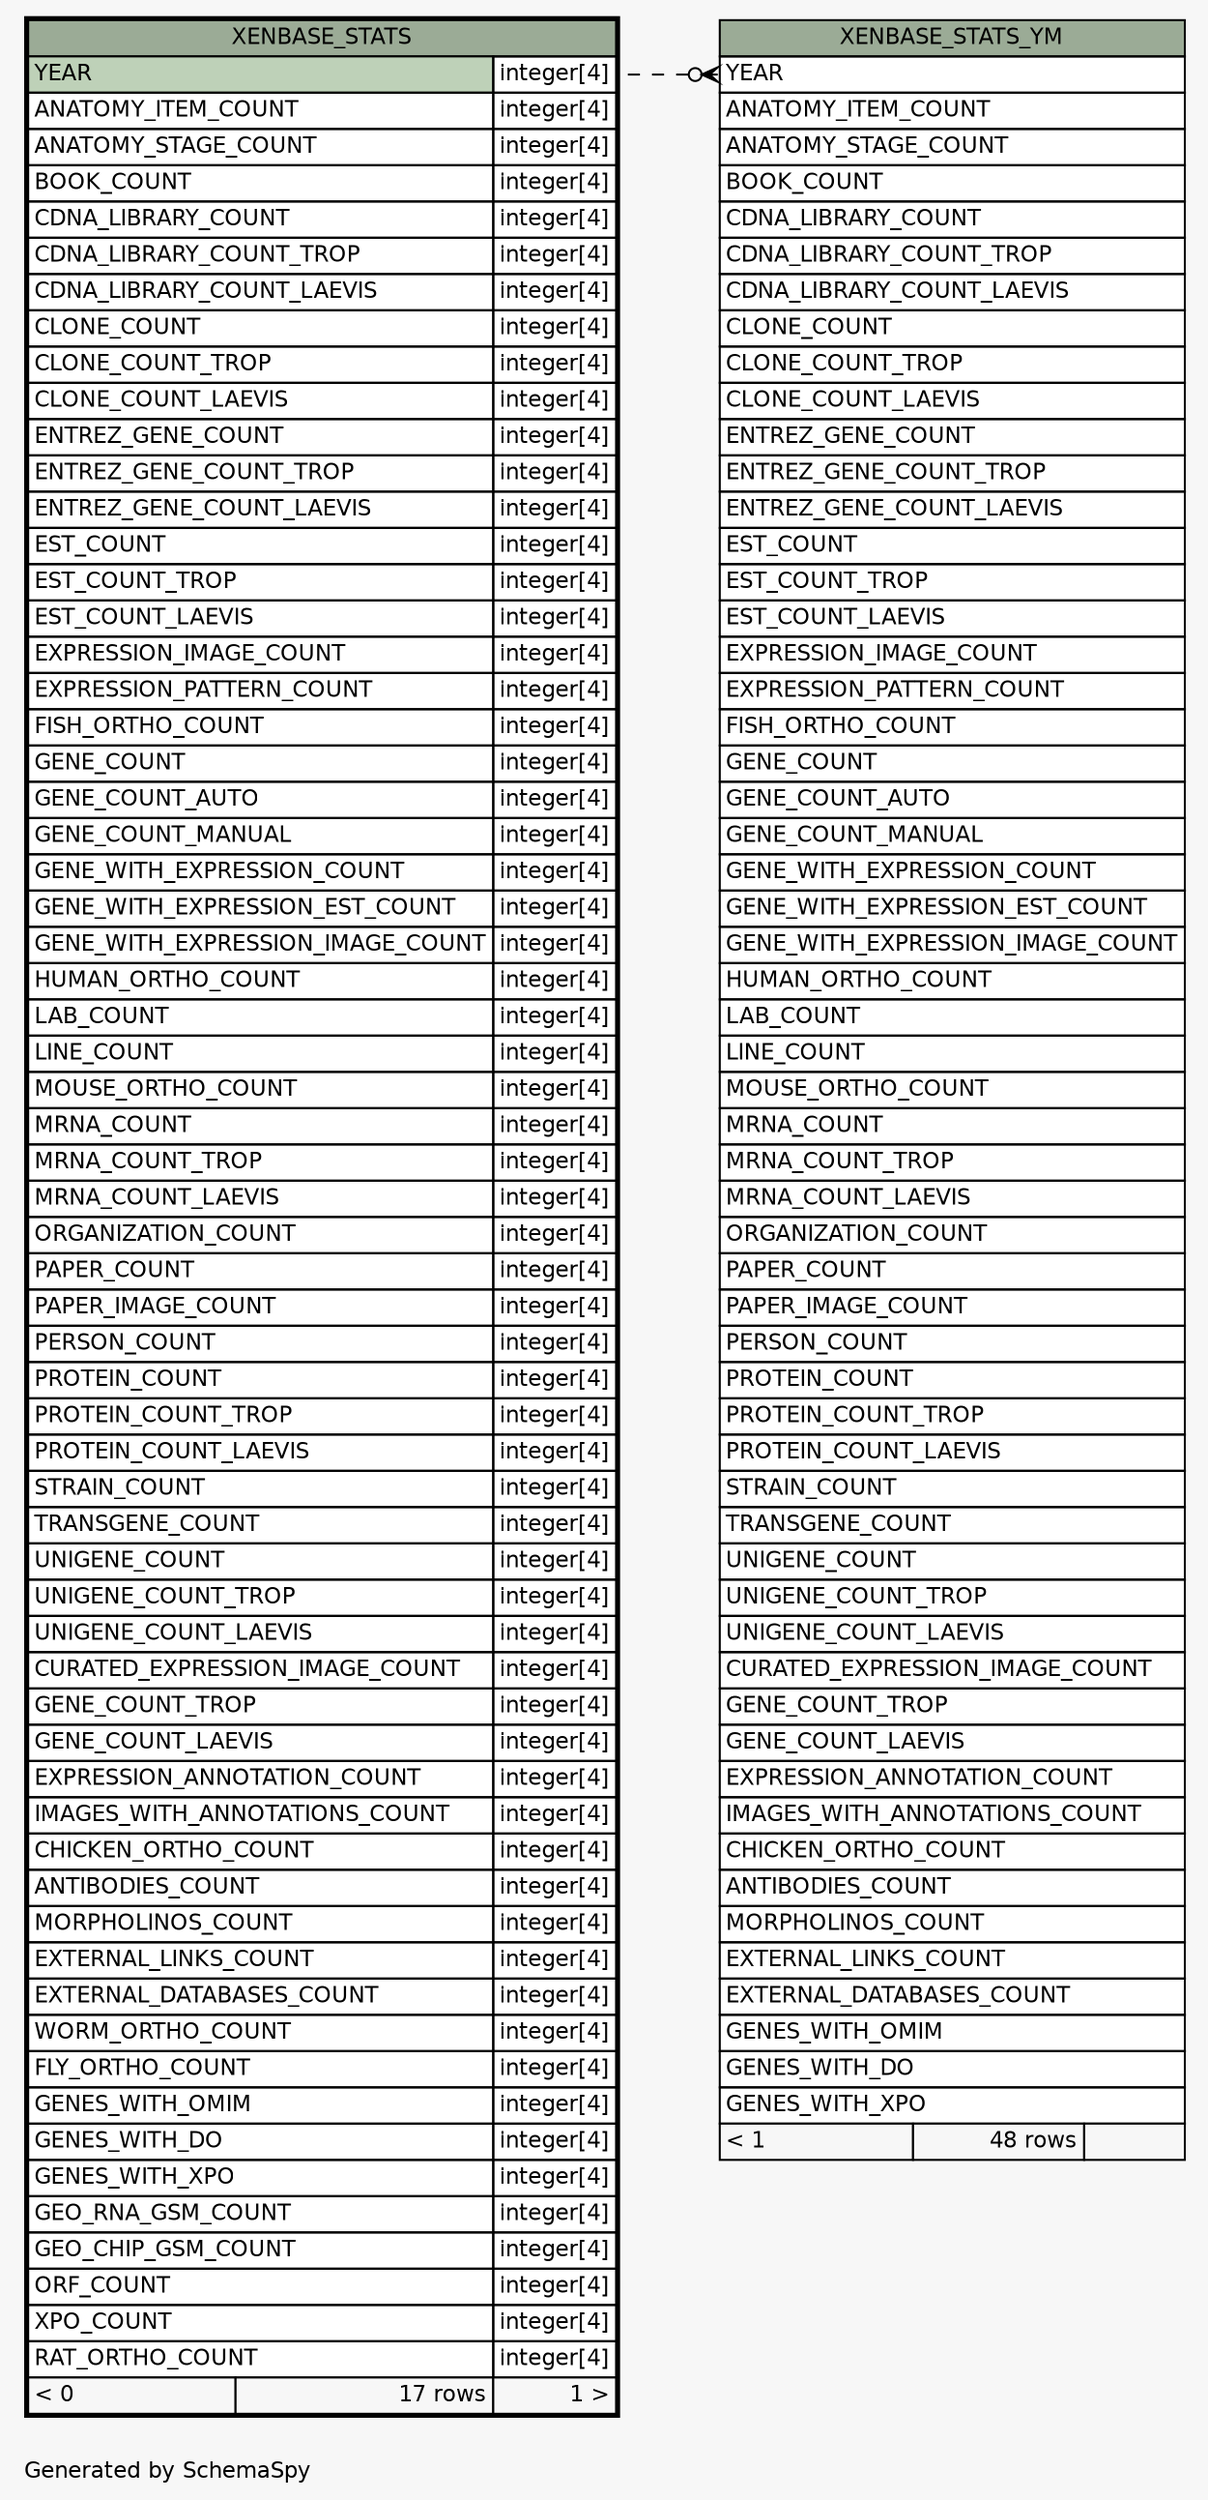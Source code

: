 // dot 2.38.0 on Windows 10 10.0
// SchemaSpy rev Unknown
digraph "impliedTwoDegreesRelationshipsDiagram" {
  graph [
    rankdir="RL"
    bgcolor="#f7f7f7"
    label="\nGenerated by SchemaSpy"
    labeljust="l"
    nodesep="0.18"
    ranksep="0.46"
    fontname="Helvetica"
    fontsize="11"
  ];
  node [
    fontname="Helvetica"
    fontsize="11"
    shape="plaintext"
  ];
  edge [
    arrowsize="0.8"
  ];
  "XENBASE_STATS_YM":"YEAR":w -> "XENBASE_STATS":"YEAR.type":e [arrowhead=none dir=back arrowtail=crowodot style=dashed];
  "XENBASE_STATS" [
    label=<
    <TABLE BORDER="2" CELLBORDER="1" CELLSPACING="0" BGCOLOR="#ffffff">
      <TR><TD COLSPAN="3" BGCOLOR="#9bab96" ALIGN="CENTER">XENBASE_STATS</TD></TR>
      <TR><TD PORT="YEAR" COLSPAN="2" BGCOLOR="#bed1b8" ALIGN="LEFT">YEAR</TD><TD PORT="YEAR.type" ALIGN="LEFT">integer[4]</TD></TR>
      <TR><TD PORT="ANATOMY_ITEM_COUNT" COLSPAN="2" ALIGN="LEFT">ANATOMY_ITEM_COUNT</TD><TD PORT="ANATOMY_ITEM_COUNT.type" ALIGN="LEFT">integer[4]</TD></TR>
      <TR><TD PORT="ANATOMY_STAGE_COUNT" COLSPAN="2" ALIGN="LEFT">ANATOMY_STAGE_COUNT</TD><TD PORT="ANATOMY_STAGE_COUNT.type" ALIGN="LEFT">integer[4]</TD></TR>
      <TR><TD PORT="BOOK_COUNT" COLSPAN="2" ALIGN="LEFT">BOOK_COUNT</TD><TD PORT="BOOK_COUNT.type" ALIGN="LEFT">integer[4]</TD></TR>
      <TR><TD PORT="CDNA_LIBRARY_COUNT" COLSPAN="2" ALIGN="LEFT">CDNA_LIBRARY_COUNT</TD><TD PORT="CDNA_LIBRARY_COUNT.type" ALIGN="LEFT">integer[4]</TD></TR>
      <TR><TD PORT="CDNA_LIBRARY_COUNT_TROP" COLSPAN="2" ALIGN="LEFT">CDNA_LIBRARY_COUNT_TROP</TD><TD PORT="CDNA_LIBRARY_COUNT_TROP.type" ALIGN="LEFT">integer[4]</TD></TR>
      <TR><TD PORT="CDNA_LIBRARY_COUNT_LAEVIS" COLSPAN="2" ALIGN="LEFT">CDNA_LIBRARY_COUNT_LAEVIS</TD><TD PORT="CDNA_LIBRARY_COUNT_LAEVIS.type" ALIGN="LEFT">integer[4]</TD></TR>
      <TR><TD PORT="CLONE_COUNT" COLSPAN="2" ALIGN="LEFT">CLONE_COUNT</TD><TD PORT="CLONE_COUNT.type" ALIGN="LEFT">integer[4]</TD></TR>
      <TR><TD PORT="CLONE_COUNT_TROP" COLSPAN="2" ALIGN="LEFT">CLONE_COUNT_TROP</TD><TD PORT="CLONE_COUNT_TROP.type" ALIGN="LEFT">integer[4]</TD></TR>
      <TR><TD PORT="CLONE_COUNT_LAEVIS" COLSPAN="2" ALIGN="LEFT">CLONE_COUNT_LAEVIS</TD><TD PORT="CLONE_COUNT_LAEVIS.type" ALIGN="LEFT">integer[4]</TD></TR>
      <TR><TD PORT="ENTREZ_GENE_COUNT" COLSPAN="2" ALIGN="LEFT">ENTREZ_GENE_COUNT</TD><TD PORT="ENTREZ_GENE_COUNT.type" ALIGN="LEFT">integer[4]</TD></TR>
      <TR><TD PORT="ENTREZ_GENE_COUNT_TROP" COLSPAN="2" ALIGN="LEFT">ENTREZ_GENE_COUNT_TROP</TD><TD PORT="ENTREZ_GENE_COUNT_TROP.type" ALIGN="LEFT">integer[4]</TD></TR>
      <TR><TD PORT="ENTREZ_GENE_COUNT_LAEVIS" COLSPAN="2" ALIGN="LEFT">ENTREZ_GENE_COUNT_LAEVIS</TD><TD PORT="ENTREZ_GENE_COUNT_LAEVIS.type" ALIGN="LEFT">integer[4]</TD></TR>
      <TR><TD PORT="EST_COUNT" COLSPAN="2" ALIGN="LEFT">EST_COUNT</TD><TD PORT="EST_COUNT.type" ALIGN="LEFT">integer[4]</TD></TR>
      <TR><TD PORT="EST_COUNT_TROP" COLSPAN="2" ALIGN="LEFT">EST_COUNT_TROP</TD><TD PORT="EST_COUNT_TROP.type" ALIGN="LEFT">integer[4]</TD></TR>
      <TR><TD PORT="EST_COUNT_LAEVIS" COLSPAN="2" ALIGN="LEFT">EST_COUNT_LAEVIS</TD><TD PORT="EST_COUNT_LAEVIS.type" ALIGN="LEFT">integer[4]</TD></TR>
      <TR><TD PORT="EXPRESSION_IMAGE_COUNT" COLSPAN="2" ALIGN="LEFT">EXPRESSION_IMAGE_COUNT</TD><TD PORT="EXPRESSION_IMAGE_COUNT.type" ALIGN="LEFT">integer[4]</TD></TR>
      <TR><TD PORT="EXPRESSION_PATTERN_COUNT" COLSPAN="2" ALIGN="LEFT">EXPRESSION_PATTERN_COUNT</TD><TD PORT="EXPRESSION_PATTERN_COUNT.type" ALIGN="LEFT">integer[4]</TD></TR>
      <TR><TD PORT="FISH_ORTHO_COUNT" COLSPAN="2" ALIGN="LEFT">FISH_ORTHO_COUNT</TD><TD PORT="FISH_ORTHO_COUNT.type" ALIGN="LEFT">integer[4]</TD></TR>
      <TR><TD PORT="GENE_COUNT" COLSPAN="2" ALIGN="LEFT">GENE_COUNT</TD><TD PORT="GENE_COUNT.type" ALIGN="LEFT">integer[4]</TD></TR>
      <TR><TD PORT="GENE_COUNT_AUTO" COLSPAN="2" ALIGN="LEFT">GENE_COUNT_AUTO</TD><TD PORT="GENE_COUNT_AUTO.type" ALIGN="LEFT">integer[4]</TD></TR>
      <TR><TD PORT="GENE_COUNT_MANUAL" COLSPAN="2" ALIGN="LEFT">GENE_COUNT_MANUAL</TD><TD PORT="GENE_COUNT_MANUAL.type" ALIGN="LEFT">integer[4]</TD></TR>
      <TR><TD PORT="GENE_WITH_EXPRESSION_COUNT" COLSPAN="2" ALIGN="LEFT">GENE_WITH_EXPRESSION_COUNT</TD><TD PORT="GENE_WITH_EXPRESSION_COUNT.type" ALIGN="LEFT">integer[4]</TD></TR>
      <TR><TD PORT="GENE_WITH_EXPRESSION_EST_COUNT" COLSPAN="2" ALIGN="LEFT">GENE_WITH_EXPRESSION_EST_COUNT</TD><TD PORT="GENE_WITH_EXPRESSION_EST_COUNT.type" ALIGN="LEFT">integer[4]</TD></TR>
      <TR><TD PORT="GENE_WITH_EXPRESSION_IMAGE_COUNT" COLSPAN="2" ALIGN="LEFT">GENE_WITH_EXPRESSION_IMAGE_COUNT</TD><TD PORT="GENE_WITH_EXPRESSION_IMAGE_COUNT.type" ALIGN="LEFT">integer[4]</TD></TR>
      <TR><TD PORT="HUMAN_ORTHO_COUNT" COLSPAN="2" ALIGN="LEFT">HUMAN_ORTHO_COUNT</TD><TD PORT="HUMAN_ORTHO_COUNT.type" ALIGN="LEFT">integer[4]</TD></TR>
      <TR><TD PORT="LAB_COUNT" COLSPAN="2" ALIGN="LEFT">LAB_COUNT</TD><TD PORT="LAB_COUNT.type" ALIGN="LEFT">integer[4]</TD></TR>
      <TR><TD PORT="LINE_COUNT" COLSPAN="2" ALIGN="LEFT">LINE_COUNT</TD><TD PORT="LINE_COUNT.type" ALIGN="LEFT">integer[4]</TD></TR>
      <TR><TD PORT="MOUSE_ORTHO_COUNT" COLSPAN="2" ALIGN="LEFT">MOUSE_ORTHO_COUNT</TD><TD PORT="MOUSE_ORTHO_COUNT.type" ALIGN="LEFT">integer[4]</TD></TR>
      <TR><TD PORT="MRNA_COUNT" COLSPAN="2" ALIGN="LEFT">MRNA_COUNT</TD><TD PORT="MRNA_COUNT.type" ALIGN="LEFT">integer[4]</TD></TR>
      <TR><TD PORT="MRNA_COUNT_TROP" COLSPAN="2" ALIGN="LEFT">MRNA_COUNT_TROP</TD><TD PORT="MRNA_COUNT_TROP.type" ALIGN="LEFT">integer[4]</TD></TR>
      <TR><TD PORT="MRNA_COUNT_LAEVIS" COLSPAN="2" ALIGN="LEFT">MRNA_COUNT_LAEVIS</TD><TD PORT="MRNA_COUNT_LAEVIS.type" ALIGN="LEFT">integer[4]</TD></TR>
      <TR><TD PORT="ORGANIZATION_COUNT" COLSPAN="2" ALIGN="LEFT">ORGANIZATION_COUNT</TD><TD PORT="ORGANIZATION_COUNT.type" ALIGN="LEFT">integer[4]</TD></TR>
      <TR><TD PORT="PAPER_COUNT" COLSPAN="2" ALIGN="LEFT">PAPER_COUNT</TD><TD PORT="PAPER_COUNT.type" ALIGN="LEFT">integer[4]</TD></TR>
      <TR><TD PORT="PAPER_IMAGE_COUNT" COLSPAN="2" ALIGN="LEFT">PAPER_IMAGE_COUNT</TD><TD PORT="PAPER_IMAGE_COUNT.type" ALIGN="LEFT">integer[4]</TD></TR>
      <TR><TD PORT="PERSON_COUNT" COLSPAN="2" ALIGN="LEFT">PERSON_COUNT</TD><TD PORT="PERSON_COUNT.type" ALIGN="LEFT">integer[4]</TD></TR>
      <TR><TD PORT="PROTEIN_COUNT" COLSPAN="2" ALIGN="LEFT">PROTEIN_COUNT</TD><TD PORT="PROTEIN_COUNT.type" ALIGN="LEFT">integer[4]</TD></TR>
      <TR><TD PORT="PROTEIN_COUNT_TROP" COLSPAN="2" ALIGN="LEFT">PROTEIN_COUNT_TROP</TD><TD PORT="PROTEIN_COUNT_TROP.type" ALIGN="LEFT">integer[4]</TD></TR>
      <TR><TD PORT="PROTEIN_COUNT_LAEVIS" COLSPAN="2" ALIGN="LEFT">PROTEIN_COUNT_LAEVIS</TD><TD PORT="PROTEIN_COUNT_LAEVIS.type" ALIGN="LEFT">integer[4]</TD></TR>
      <TR><TD PORT="STRAIN_COUNT" COLSPAN="2" ALIGN="LEFT">STRAIN_COUNT</TD><TD PORT="STRAIN_COUNT.type" ALIGN="LEFT">integer[4]</TD></TR>
      <TR><TD PORT="TRANSGENE_COUNT" COLSPAN="2" ALIGN="LEFT">TRANSGENE_COUNT</TD><TD PORT="TRANSGENE_COUNT.type" ALIGN="LEFT">integer[4]</TD></TR>
      <TR><TD PORT="UNIGENE_COUNT" COLSPAN="2" ALIGN="LEFT">UNIGENE_COUNT</TD><TD PORT="UNIGENE_COUNT.type" ALIGN="LEFT">integer[4]</TD></TR>
      <TR><TD PORT="UNIGENE_COUNT_TROP" COLSPAN="2" ALIGN="LEFT">UNIGENE_COUNT_TROP</TD><TD PORT="UNIGENE_COUNT_TROP.type" ALIGN="LEFT">integer[4]</TD></TR>
      <TR><TD PORT="UNIGENE_COUNT_LAEVIS" COLSPAN="2" ALIGN="LEFT">UNIGENE_COUNT_LAEVIS</TD><TD PORT="UNIGENE_COUNT_LAEVIS.type" ALIGN="LEFT">integer[4]</TD></TR>
      <TR><TD PORT="CURATED_EXPRESSION_IMAGE_COUNT" COLSPAN="2" ALIGN="LEFT">CURATED_EXPRESSION_IMAGE_COUNT</TD><TD PORT="CURATED_EXPRESSION_IMAGE_COUNT.type" ALIGN="LEFT">integer[4]</TD></TR>
      <TR><TD PORT="GENE_COUNT_TROP" COLSPAN="2" ALIGN="LEFT">GENE_COUNT_TROP</TD><TD PORT="GENE_COUNT_TROP.type" ALIGN="LEFT">integer[4]</TD></TR>
      <TR><TD PORT="GENE_COUNT_LAEVIS" COLSPAN="2" ALIGN="LEFT">GENE_COUNT_LAEVIS</TD><TD PORT="GENE_COUNT_LAEVIS.type" ALIGN="LEFT">integer[4]</TD></TR>
      <TR><TD PORT="EXPRESSION_ANNOTATION_COUNT" COLSPAN="2" ALIGN="LEFT">EXPRESSION_ANNOTATION_COUNT</TD><TD PORT="EXPRESSION_ANNOTATION_COUNT.type" ALIGN="LEFT">integer[4]</TD></TR>
      <TR><TD PORT="IMAGES_WITH_ANNOTATIONS_COUNT" COLSPAN="2" ALIGN="LEFT">IMAGES_WITH_ANNOTATIONS_COUNT</TD><TD PORT="IMAGES_WITH_ANNOTATIONS_COUNT.type" ALIGN="LEFT">integer[4]</TD></TR>
      <TR><TD PORT="CHICKEN_ORTHO_COUNT" COLSPAN="2" ALIGN="LEFT">CHICKEN_ORTHO_COUNT</TD><TD PORT="CHICKEN_ORTHO_COUNT.type" ALIGN="LEFT">integer[4]</TD></TR>
      <TR><TD PORT="ANTIBODIES_COUNT" COLSPAN="2" ALIGN="LEFT">ANTIBODIES_COUNT</TD><TD PORT="ANTIBODIES_COUNT.type" ALIGN="LEFT">integer[4]</TD></TR>
      <TR><TD PORT="MORPHOLINOS_COUNT" COLSPAN="2" ALIGN="LEFT">MORPHOLINOS_COUNT</TD><TD PORT="MORPHOLINOS_COUNT.type" ALIGN="LEFT">integer[4]</TD></TR>
      <TR><TD PORT="EXTERNAL_LINKS_COUNT" COLSPAN="2" ALIGN="LEFT">EXTERNAL_LINKS_COUNT</TD><TD PORT="EXTERNAL_LINKS_COUNT.type" ALIGN="LEFT">integer[4]</TD></TR>
      <TR><TD PORT="EXTERNAL_DATABASES_COUNT" COLSPAN="2" ALIGN="LEFT">EXTERNAL_DATABASES_COUNT</TD><TD PORT="EXTERNAL_DATABASES_COUNT.type" ALIGN="LEFT">integer[4]</TD></TR>
      <TR><TD PORT="WORM_ORTHO_COUNT" COLSPAN="2" ALIGN="LEFT">WORM_ORTHO_COUNT</TD><TD PORT="WORM_ORTHO_COUNT.type" ALIGN="LEFT">integer[4]</TD></TR>
      <TR><TD PORT="FLY_ORTHO_COUNT" COLSPAN="2" ALIGN="LEFT">FLY_ORTHO_COUNT</TD><TD PORT="FLY_ORTHO_COUNT.type" ALIGN="LEFT">integer[4]</TD></TR>
      <TR><TD PORT="GENES_WITH_OMIM" COLSPAN="2" ALIGN="LEFT">GENES_WITH_OMIM</TD><TD PORT="GENES_WITH_OMIM.type" ALIGN="LEFT">integer[4]</TD></TR>
      <TR><TD PORT="GENES_WITH_DO" COLSPAN="2" ALIGN="LEFT">GENES_WITH_DO</TD><TD PORT="GENES_WITH_DO.type" ALIGN="LEFT">integer[4]</TD></TR>
      <TR><TD PORT="GENES_WITH_XPO" COLSPAN="2" ALIGN="LEFT">GENES_WITH_XPO</TD><TD PORT="GENES_WITH_XPO.type" ALIGN="LEFT">integer[4]</TD></TR>
      <TR><TD PORT="GEO_RNA_GSM_COUNT" COLSPAN="2" ALIGN="LEFT">GEO_RNA_GSM_COUNT</TD><TD PORT="GEO_RNA_GSM_COUNT.type" ALIGN="LEFT">integer[4]</TD></TR>
      <TR><TD PORT="GEO_CHIP_GSM_COUNT" COLSPAN="2" ALIGN="LEFT">GEO_CHIP_GSM_COUNT</TD><TD PORT="GEO_CHIP_GSM_COUNT.type" ALIGN="LEFT">integer[4]</TD></TR>
      <TR><TD PORT="ORF_COUNT" COLSPAN="2" ALIGN="LEFT">ORF_COUNT</TD><TD PORT="ORF_COUNT.type" ALIGN="LEFT">integer[4]</TD></TR>
      <TR><TD PORT="XPO_COUNT" COLSPAN="2" ALIGN="LEFT">XPO_COUNT</TD><TD PORT="XPO_COUNT.type" ALIGN="LEFT">integer[4]</TD></TR>
      <TR><TD PORT="RAT_ORTHO_COUNT" COLSPAN="2" ALIGN="LEFT">RAT_ORTHO_COUNT</TD><TD PORT="RAT_ORTHO_COUNT.type" ALIGN="LEFT">integer[4]</TD></TR>
      <TR><TD ALIGN="LEFT" BGCOLOR="#f7f7f7">&lt; 0</TD><TD ALIGN="RIGHT" BGCOLOR="#f7f7f7">17 rows</TD><TD ALIGN="RIGHT" BGCOLOR="#f7f7f7">1 &gt;</TD></TR>
    </TABLE>>
    URL="XENBASE_STATS.html"
    tooltip="XENBASE_STATS"
  ];
  "XENBASE_STATS_YM" [
    label=<
    <TABLE BORDER="0" CELLBORDER="1" CELLSPACING="0" BGCOLOR="#ffffff">
      <TR><TD COLSPAN="3" BGCOLOR="#9bab96" ALIGN="CENTER">XENBASE_STATS_YM</TD></TR>
      <TR><TD PORT="YEAR" COLSPAN="3" ALIGN="LEFT">YEAR</TD></TR>
      <TR><TD PORT="ANATOMY_ITEM_COUNT" COLSPAN="3" ALIGN="LEFT">ANATOMY_ITEM_COUNT</TD></TR>
      <TR><TD PORT="ANATOMY_STAGE_COUNT" COLSPAN="3" ALIGN="LEFT">ANATOMY_STAGE_COUNT</TD></TR>
      <TR><TD PORT="BOOK_COUNT" COLSPAN="3" ALIGN="LEFT">BOOK_COUNT</TD></TR>
      <TR><TD PORT="CDNA_LIBRARY_COUNT" COLSPAN="3" ALIGN="LEFT">CDNA_LIBRARY_COUNT</TD></TR>
      <TR><TD PORT="CDNA_LIBRARY_COUNT_TROP" COLSPAN="3" ALIGN="LEFT">CDNA_LIBRARY_COUNT_TROP</TD></TR>
      <TR><TD PORT="CDNA_LIBRARY_COUNT_LAEVIS" COLSPAN="3" ALIGN="LEFT">CDNA_LIBRARY_COUNT_LAEVIS</TD></TR>
      <TR><TD PORT="CLONE_COUNT" COLSPAN="3" ALIGN="LEFT">CLONE_COUNT</TD></TR>
      <TR><TD PORT="CLONE_COUNT_TROP" COLSPAN="3" ALIGN="LEFT">CLONE_COUNT_TROP</TD></TR>
      <TR><TD PORT="CLONE_COUNT_LAEVIS" COLSPAN="3" ALIGN="LEFT">CLONE_COUNT_LAEVIS</TD></TR>
      <TR><TD PORT="ENTREZ_GENE_COUNT" COLSPAN="3" ALIGN="LEFT">ENTREZ_GENE_COUNT</TD></TR>
      <TR><TD PORT="ENTREZ_GENE_COUNT_TROP" COLSPAN="3" ALIGN="LEFT">ENTREZ_GENE_COUNT_TROP</TD></TR>
      <TR><TD PORT="ENTREZ_GENE_COUNT_LAEVIS" COLSPAN="3" ALIGN="LEFT">ENTREZ_GENE_COUNT_LAEVIS</TD></TR>
      <TR><TD PORT="EST_COUNT" COLSPAN="3" ALIGN="LEFT">EST_COUNT</TD></TR>
      <TR><TD PORT="EST_COUNT_TROP" COLSPAN="3" ALIGN="LEFT">EST_COUNT_TROP</TD></TR>
      <TR><TD PORT="EST_COUNT_LAEVIS" COLSPAN="3" ALIGN="LEFT">EST_COUNT_LAEVIS</TD></TR>
      <TR><TD PORT="EXPRESSION_IMAGE_COUNT" COLSPAN="3" ALIGN="LEFT">EXPRESSION_IMAGE_COUNT</TD></TR>
      <TR><TD PORT="EXPRESSION_PATTERN_COUNT" COLSPAN="3" ALIGN="LEFT">EXPRESSION_PATTERN_COUNT</TD></TR>
      <TR><TD PORT="FISH_ORTHO_COUNT" COLSPAN="3" ALIGN="LEFT">FISH_ORTHO_COUNT</TD></TR>
      <TR><TD PORT="GENE_COUNT" COLSPAN="3" ALIGN="LEFT">GENE_COUNT</TD></TR>
      <TR><TD PORT="GENE_COUNT_AUTO" COLSPAN="3" ALIGN="LEFT">GENE_COUNT_AUTO</TD></TR>
      <TR><TD PORT="GENE_COUNT_MANUAL" COLSPAN="3" ALIGN="LEFT">GENE_COUNT_MANUAL</TD></TR>
      <TR><TD PORT="GENE_WITH_EXPRESSION_COUNT" COLSPAN="3" ALIGN="LEFT">GENE_WITH_EXPRESSION_COUNT</TD></TR>
      <TR><TD PORT="GENE_WITH_EXPRESSION_EST_COUNT" COLSPAN="3" ALIGN="LEFT">GENE_WITH_EXPRESSION_EST_COUNT</TD></TR>
      <TR><TD PORT="GENE_WITH_EXPRESSION_IMAGE_COUNT" COLSPAN="3" ALIGN="LEFT">GENE_WITH_EXPRESSION_IMAGE_COUNT</TD></TR>
      <TR><TD PORT="HUMAN_ORTHO_COUNT" COLSPAN="3" ALIGN="LEFT">HUMAN_ORTHO_COUNT</TD></TR>
      <TR><TD PORT="LAB_COUNT" COLSPAN="3" ALIGN="LEFT">LAB_COUNT</TD></TR>
      <TR><TD PORT="LINE_COUNT" COLSPAN="3" ALIGN="LEFT">LINE_COUNT</TD></TR>
      <TR><TD PORT="MOUSE_ORTHO_COUNT" COLSPAN="3" ALIGN="LEFT">MOUSE_ORTHO_COUNT</TD></TR>
      <TR><TD PORT="MRNA_COUNT" COLSPAN="3" ALIGN="LEFT">MRNA_COUNT</TD></TR>
      <TR><TD PORT="MRNA_COUNT_TROP" COLSPAN="3" ALIGN="LEFT">MRNA_COUNT_TROP</TD></TR>
      <TR><TD PORT="MRNA_COUNT_LAEVIS" COLSPAN="3" ALIGN="LEFT">MRNA_COUNT_LAEVIS</TD></TR>
      <TR><TD PORT="ORGANIZATION_COUNT" COLSPAN="3" ALIGN="LEFT">ORGANIZATION_COUNT</TD></TR>
      <TR><TD PORT="PAPER_COUNT" COLSPAN="3" ALIGN="LEFT">PAPER_COUNT</TD></TR>
      <TR><TD PORT="PAPER_IMAGE_COUNT" COLSPAN="3" ALIGN="LEFT">PAPER_IMAGE_COUNT</TD></TR>
      <TR><TD PORT="PERSON_COUNT" COLSPAN="3" ALIGN="LEFT">PERSON_COUNT</TD></TR>
      <TR><TD PORT="PROTEIN_COUNT" COLSPAN="3" ALIGN="LEFT">PROTEIN_COUNT</TD></TR>
      <TR><TD PORT="PROTEIN_COUNT_TROP" COLSPAN="3" ALIGN="LEFT">PROTEIN_COUNT_TROP</TD></TR>
      <TR><TD PORT="PROTEIN_COUNT_LAEVIS" COLSPAN="3" ALIGN="LEFT">PROTEIN_COUNT_LAEVIS</TD></TR>
      <TR><TD PORT="STRAIN_COUNT" COLSPAN="3" ALIGN="LEFT">STRAIN_COUNT</TD></TR>
      <TR><TD PORT="TRANSGENE_COUNT" COLSPAN="3" ALIGN="LEFT">TRANSGENE_COUNT</TD></TR>
      <TR><TD PORT="UNIGENE_COUNT" COLSPAN="3" ALIGN="LEFT">UNIGENE_COUNT</TD></TR>
      <TR><TD PORT="UNIGENE_COUNT_TROP" COLSPAN="3" ALIGN="LEFT">UNIGENE_COUNT_TROP</TD></TR>
      <TR><TD PORT="UNIGENE_COUNT_LAEVIS" COLSPAN="3" ALIGN="LEFT">UNIGENE_COUNT_LAEVIS</TD></TR>
      <TR><TD PORT="CURATED_EXPRESSION_IMAGE_COUNT" COLSPAN="3" ALIGN="LEFT">CURATED_EXPRESSION_IMAGE_COUNT</TD></TR>
      <TR><TD PORT="GENE_COUNT_TROP" COLSPAN="3" ALIGN="LEFT">GENE_COUNT_TROP</TD></TR>
      <TR><TD PORT="GENE_COUNT_LAEVIS" COLSPAN="3" ALIGN="LEFT">GENE_COUNT_LAEVIS</TD></TR>
      <TR><TD PORT="EXPRESSION_ANNOTATION_COUNT" COLSPAN="3" ALIGN="LEFT">EXPRESSION_ANNOTATION_COUNT</TD></TR>
      <TR><TD PORT="IMAGES_WITH_ANNOTATIONS_COUNT" COLSPAN="3" ALIGN="LEFT">IMAGES_WITH_ANNOTATIONS_COUNT</TD></TR>
      <TR><TD PORT="CHICKEN_ORTHO_COUNT" COLSPAN="3" ALIGN="LEFT">CHICKEN_ORTHO_COUNT</TD></TR>
      <TR><TD PORT="ANTIBODIES_COUNT" COLSPAN="3" ALIGN="LEFT">ANTIBODIES_COUNT</TD></TR>
      <TR><TD PORT="MORPHOLINOS_COUNT" COLSPAN="3" ALIGN="LEFT">MORPHOLINOS_COUNT</TD></TR>
      <TR><TD PORT="EXTERNAL_LINKS_COUNT" COLSPAN="3" ALIGN="LEFT">EXTERNAL_LINKS_COUNT</TD></TR>
      <TR><TD PORT="EXTERNAL_DATABASES_COUNT" COLSPAN="3" ALIGN="LEFT">EXTERNAL_DATABASES_COUNT</TD></TR>
      <TR><TD PORT="GENES_WITH_OMIM" COLSPAN="3" ALIGN="LEFT">GENES_WITH_OMIM</TD></TR>
      <TR><TD PORT="GENES_WITH_DO" COLSPAN="3" ALIGN="LEFT">GENES_WITH_DO</TD></TR>
      <TR><TD PORT="GENES_WITH_XPO" COLSPAN="3" ALIGN="LEFT">GENES_WITH_XPO</TD></TR>
      <TR><TD ALIGN="LEFT" BGCOLOR="#f7f7f7">&lt; 1</TD><TD ALIGN="RIGHT" BGCOLOR="#f7f7f7">48 rows</TD><TD ALIGN="RIGHT" BGCOLOR="#f7f7f7">  </TD></TR>
    </TABLE>>
    URL="XENBASE_STATS_YM.html"
    tooltip="XENBASE_STATS_YM"
  ];
}
